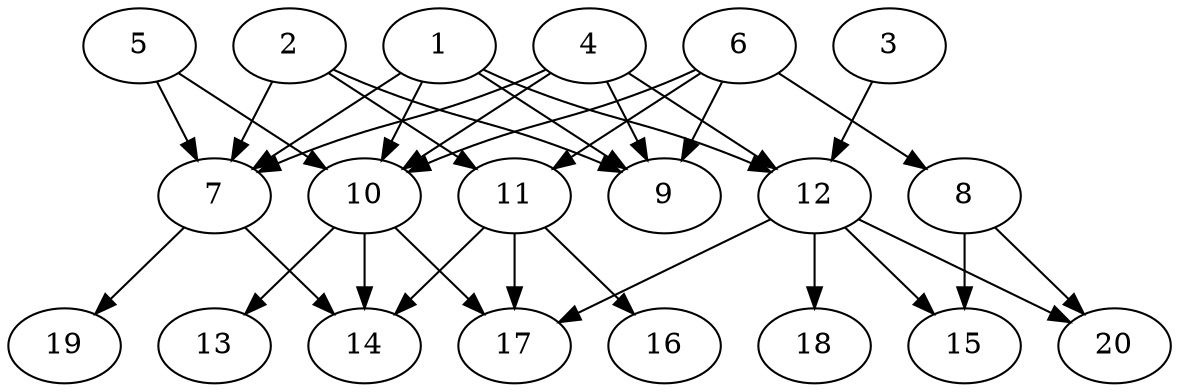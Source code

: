 // DAG automatically generated by daggen at Wed Jul 24 21:21:55 2019
// ./daggen --dot -n 20 --ccr 0.5 --fat 0.8 --regular 0.5 --density 0.6 --mindata 5242880 --maxdata 52428800 
digraph G {
  1 [size="48683008", alpha="0.00", expect_size="24341504"] 
  1 -> 7 [size ="24341504"]
  1 -> 9 [size ="24341504"]
  1 -> 10 [size ="24341504"]
  1 -> 12 [size ="24341504"]
  2 [size="57384960", alpha="0.17", expect_size="28692480"] 
  2 -> 7 [size ="28692480"]
  2 -> 9 [size ="28692480"]
  2 -> 11 [size ="28692480"]
  3 [size="81903616", alpha="0.03", expect_size="40951808"] 
  3 -> 12 [size ="40951808"]
  4 [size="60383232", alpha="0.04", expect_size="30191616"] 
  4 -> 7 [size ="30191616"]
  4 -> 9 [size ="30191616"]
  4 -> 10 [size ="30191616"]
  4 -> 12 [size ="30191616"]
  5 [size="42887168", alpha="0.12", expect_size="21443584"] 
  5 -> 7 [size ="21443584"]
  5 -> 10 [size ="21443584"]
  6 [size="43476992", alpha="0.11", expect_size="21738496"] 
  6 -> 8 [size ="21738496"]
  6 -> 9 [size ="21738496"]
  6 -> 10 [size ="21738496"]
  6 -> 11 [size ="21738496"]
  7 [size="62373888", alpha="0.11", expect_size="31186944"] 
  7 -> 14 [size ="31186944"]
  7 -> 19 [size ="31186944"]
  8 [size="50634752", alpha="0.09", expect_size="25317376"] 
  8 -> 15 [size ="25317376"]
  8 -> 20 [size ="25317376"]
  9 [size="12595200", alpha="0.01", expect_size="6297600"] 
  10 [size="17338368", alpha="0.03", expect_size="8669184"] 
  10 -> 13 [size ="8669184"]
  10 -> 14 [size ="8669184"]
  10 -> 17 [size ="8669184"]
  11 [size="55859200", alpha="0.07", expect_size="27929600"] 
  11 -> 14 [size ="27929600"]
  11 -> 16 [size ="27929600"]
  11 -> 17 [size ="27929600"]
  12 [size="57161728", alpha="0.12", expect_size="28580864"] 
  12 -> 15 [size ="28580864"]
  12 -> 17 [size ="28580864"]
  12 -> 18 [size ="28580864"]
  12 -> 20 [size ="28580864"]
  13 [size="41275392", alpha="0.14", expect_size="20637696"] 
  14 [size="53329920", alpha="0.00", expect_size="26664960"] 
  15 [size="69910528", alpha="0.06", expect_size="34955264"] 
  16 [size="32903168", alpha="0.06", expect_size="16451584"] 
  17 [size="84736000", alpha="0.13", expect_size="42368000"] 
  18 [size="40046592", alpha="0.14", expect_size="20023296"] 
  19 [size="81276928", alpha="0.01", expect_size="40638464"] 
  20 [size="83779584", alpha="0.12", expect_size="41889792"] 
}
